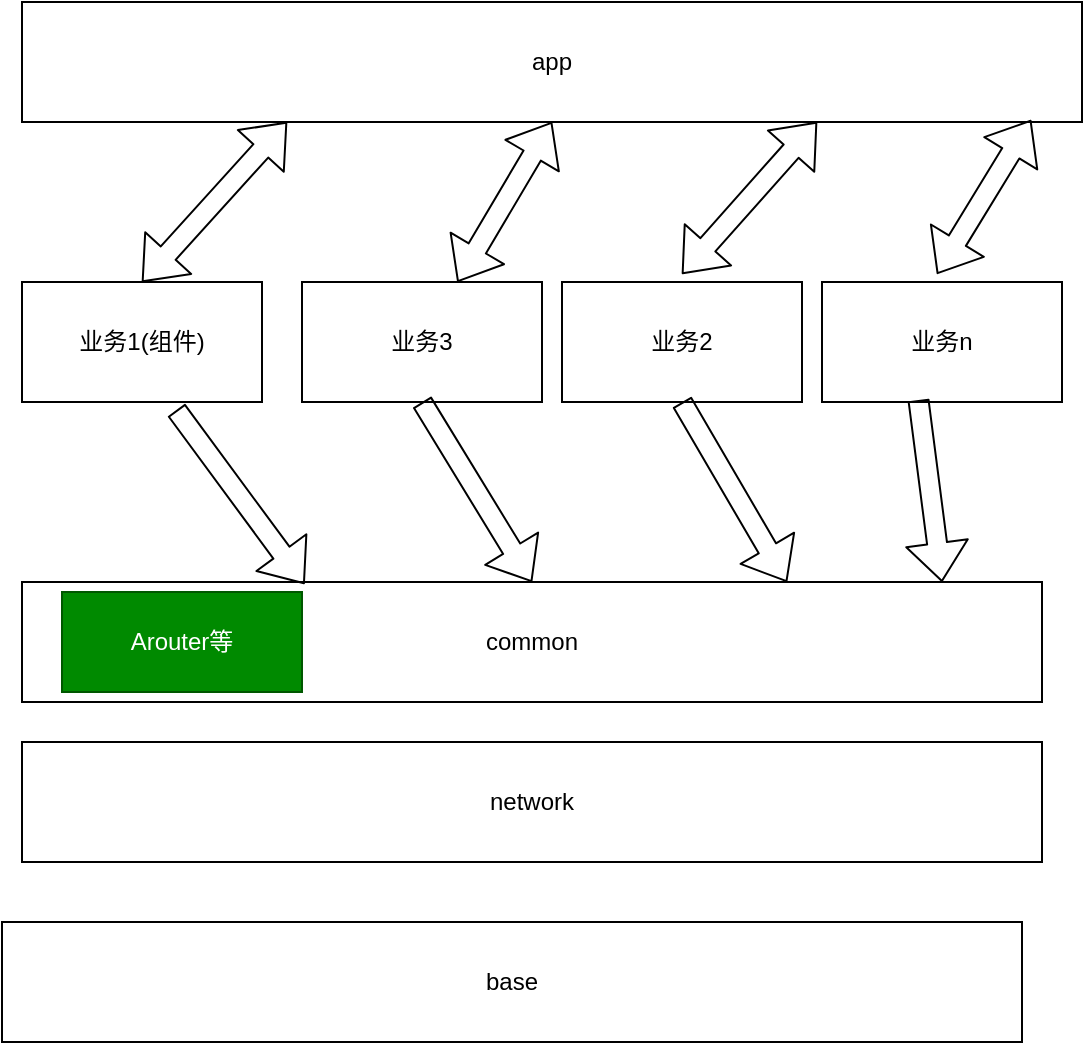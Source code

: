 <mxfile version="13.1.3" pages="3">
    <diagram id="DKle4bozhRTFAYGgEszF" name="Andrdoid 架构">
        <mxGraphModel dx="1762" dy="1021" grid="1" gridSize="10" guides="1" tooltips="1" connect="1" arrows="1" fold="1" page="1" pageScale="1" pageWidth="827" pageHeight="1169" math="0" shadow="0">
            <root>
                <mxCell id="0"/>
                <mxCell id="1" parent="0"/>
                <mxCell id="dgGH-suKxR4S43odR1OD-21" value="" style="group" vertex="1" connectable="0" parent="1">
                    <mxGeometry x="120" y="70" width="540" height="520" as="geometry"/>
                </mxCell>
                <mxCell id="2" value="app" style="rounded=0;whiteSpace=wrap;html=1;" parent="dgGH-suKxR4S43odR1OD-21" vertex="1">
                    <mxGeometry x="10" width="530" height="60" as="geometry"/>
                </mxCell>
                <mxCell id="3" value="&lt;span&gt;业务n&lt;/span&gt;" style="rounded=0;whiteSpace=wrap;html=1;" parent="dgGH-suKxR4S43odR1OD-21" vertex="1">
                    <mxGeometry x="410" y="140" width="120" height="60" as="geometry"/>
                </mxCell>
                <mxCell id="4" value="&lt;span&gt;业务2&lt;br&gt;&lt;/span&gt;" style="rounded=0;whiteSpace=wrap;html=1;" parent="dgGH-suKxR4S43odR1OD-21" vertex="1">
                    <mxGeometry x="280" y="140" width="120" height="60" as="geometry"/>
                </mxCell>
                <mxCell id="5" value="&lt;span&gt;业务3&lt;br&gt;&lt;/span&gt;" style="rounded=0;whiteSpace=wrap;html=1;" parent="dgGH-suKxR4S43odR1OD-21" vertex="1">
                    <mxGeometry x="150" y="140" width="120" height="60" as="geometry"/>
                </mxCell>
                <mxCell id="6" value="业务1(组件)" style="rounded=0;whiteSpace=wrap;html=1;" parent="dgGH-suKxR4S43odR1OD-21" vertex="1">
                    <mxGeometry x="10" y="140" width="120" height="60" as="geometry"/>
                </mxCell>
                <mxCell id="7" value="" style="shape=flexArrow;endArrow=classic;startArrow=classic;html=1;exitX=0.5;exitY=0;exitDx=0;exitDy=0;entryX=0.25;entryY=1;entryDx=0;entryDy=0;" parent="dgGH-suKxR4S43odR1OD-21" source="6" target="2" edge="1">
                    <mxGeometry width="50" height="50" relative="1" as="geometry">
                        <mxPoint x="35" y="120" as="sourcePoint"/>
                        <mxPoint x="70" y="76" as="targetPoint"/>
                    </mxGeometry>
                </mxCell>
                <mxCell id="8" value="" style="shape=flexArrow;endArrow=classic;startArrow=classic;html=1;entryX=0.5;entryY=1;entryDx=0;entryDy=0;" parent="dgGH-suKxR4S43odR1OD-21" source="5" target="2" edge="1">
                    <mxGeometry width="50" height="50" relative="1" as="geometry">
                        <mxPoint x="80" y="150" as="sourcePoint"/>
                        <mxPoint x="310" y="64" as="targetPoint"/>
                    </mxGeometry>
                </mxCell>
                <mxCell id="9" value="" style="shape=flexArrow;endArrow=classic;startArrow=classic;html=1;entryX=0.75;entryY=1;entryDx=0;entryDy=0;" parent="dgGH-suKxR4S43odR1OD-21" target="2" edge="1">
                    <mxGeometry width="50" height="50" relative="1" as="geometry">
                        <mxPoint x="340.0" y="135.98" as="sourcePoint"/>
                        <mxPoint x="345" y="90" as="targetPoint"/>
                    </mxGeometry>
                </mxCell>
                <mxCell id="10" value="" style="shape=flexArrow;endArrow=classic;startArrow=classic;html=1;entryX=0.952;entryY=0.983;entryDx=0;entryDy=0;entryPerimeter=0;" parent="dgGH-suKxR4S43odR1OD-21" target="2" edge="1">
                    <mxGeometry width="50" height="50" relative="1" as="geometry">
                        <mxPoint x="467.52" y="135.98" as="sourcePoint"/>
                        <mxPoint x="472.47" y="70.0" as="targetPoint"/>
                    </mxGeometry>
                </mxCell>
                <mxCell id="13" value="common" style="rounded=0;whiteSpace=wrap;html=1;" parent="dgGH-suKxR4S43odR1OD-21" vertex="1">
                    <mxGeometry x="10" y="290" width="510" height="60" as="geometry"/>
                </mxCell>
                <mxCell id="14" value="network" style="rounded=0;whiteSpace=wrap;html=1;" parent="dgGH-suKxR4S43odR1OD-21" vertex="1">
                    <mxGeometry x="10" y="370" width="510" height="60" as="geometry"/>
                </mxCell>
                <mxCell id="15" value="base" style="rounded=0;whiteSpace=wrap;html=1;" parent="dgGH-suKxR4S43odR1OD-21" vertex="1">
                    <mxGeometry y="460" width="510" height="60" as="geometry"/>
                </mxCell>
                <mxCell id="16" value="" style="shape=flexArrow;endArrow=classic;html=1;exitX=0.643;exitY=1.067;exitDx=0;exitDy=0;exitPerimeter=0;entryX=0.277;entryY=0.017;entryDx=0;entryDy=0;entryPerimeter=0;" parent="dgGH-suKxR4S43odR1OD-21" source="6" target="13" edge="1">
                    <mxGeometry width="50" height="50" relative="1" as="geometry">
                        <mxPoint x="270" y="310" as="sourcePoint"/>
                        <mxPoint x="320" y="260" as="targetPoint"/>
                    </mxGeometry>
                </mxCell>
                <mxCell id="17" value="" style="shape=flexArrow;endArrow=classic;html=1;exitX=0.5;exitY=1;exitDx=0;exitDy=0;entryX=0.5;entryY=0;entryDx=0;entryDy=0;" parent="dgGH-suKxR4S43odR1OD-21" source="5" target="13" edge="1">
                    <mxGeometry width="50" height="50" relative="1" as="geometry">
                        <mxPoint x="190.0" y="200" as="sourcePoint"/>
                        <mxPoint x="254.11" y="277" as="targetPoint"/>
                    </mxGeometry>
                </mxCell>
                <mxCell id="19" value="" style="shape=flexArrow;endArrow=classic;html=1;exitX=0.402;exitY=0.983;exitDx=0;exitDy=0;entryX=0.902;entryY=0;entryDx=0;entryDy=0;exitPerimeter=0;entryPerimeter=0;" parent="dgGH-suKxR4S43odR1OD-21" source="3" target="13" edge="1">
                    <mxGeometry width="50" height="50" relative="1" as="geometry">
                        <mxPoint x="442.5" y="220" as="sourcePoint"/>
                        <mxPoint x="497.5" y="300" as="targetPoint"/>
                    </mxGeometry>
                </mxCell>
                <mxCell id="20" value="" style="shape=flexArrow;endArrow=classic;html=1;exitX=0.5;exitY=1;exitDx=0;exitDy=0;entryX=0.75;entryY=0;entryDx=0;entryDy=0;" parent="dgGH-suKxR4S43odR1OD-21" source="4" target="13" edge="1">
                    <mxGeometry width="50" height="50" relative="1" as="geometry">
                        <mxPoint x="340" y="220" as="sourcePoint"/>
                        <mxPoint x="370" y="280" as="targetPoint"/>
                    </mxGeometry>
                </mxCell>
                <mxCell id="21" value="Arouter等" style="rounded=0;whiteSpace=wrap;html=1;fillColor=#008a00;strokeColor=#005700;fontColor=#ffffff;" parent="dgGH-suKxR4S43odR1OD-21" vertex="1">
                    <mxGeometry x="30" y="295" width="120" height="50" as="geometry"/>
                </mxCell>
            </root>
        </mxGraphModel>
    </diagram>
    <diagram id="rTZOP9GTd8wRtzX4U8O3" name="设计原则">
        <mxGraphModel dx="1762" dy="1021" grid="1" gridSize="10" guides="1" tooltips="1" connect="1" arrows="1" fold="1" page="1" pageScale="1" pageWidth="827" pageHeight="1169" math="0" shadow="0">
            <root>
                <mxCell id="KIQKfV6uF5u1Gh9udj2H-0"/>
                <mxCell id="KIQKfV6uF5u1Gh9udj2H-1" parent="KIQKfV6uF5u1Gh9udj2H-0"/>
                <mxCell id="KIQKfV6uF5u1Gh9udj2H-2" value="父类" style="rounded=0;whiteSpace=wrap;html=1;" parent="KIQKfV6uF5u1Gh9udj2H-1" vertex="1">
                    <mxGeometry x="40" y="50" width="120" height="60" as="geometry"/>
                </mxCell>
                <mxCell id="KIQKfV6uF5u1Gh9udj2H-3" value="子类（开闭原则）" style="rounded=0;whiteSpace=wrap;html=1;" parent="KIQKfV6uF5u1Gh9udj2H-1" vertex="1">
                    <mxGeometry x="40" y="220" width="120" height="60" as="geometry"/>
                </mxCell>
                <mxCell id="KIQKfV6uF5u1Gh9udj2H-4" value="" style="shape=flexArrow;endArrow=classic;html=1;entryX=0.5;entryY=1;entryDx=0;entryDy=0;exitX=0.5;exitY=0;exitDx=0;exitDy=0;" parent="KIQKfV6uF5u1Gh9udj2H-1" source="KIQKfV6uF5u1Gh9udj2H-3" target="KIQKfV6uF5u1Gh9udj2H-2" edge="1">
                    <mxGeometry width="50" height="50" relative="1" as="geometry">
                        <mxPoint x="390" y="380" as="sourcePoint"/>
                        <mxPoint x="440" y="330" as="targetPoint"/>
                    </mxGeometry>
                </mxCell>
                <mxCell id="KIQKfV6uF5u1Gh9udj2H-12" value="里氏替换原则，种瓜得瓜" style="edgeLabel;html=1;align=center;verticalAlign=middle;resizable=0;points=[];" parent="KIQKfV6uF5u1Gh9udj2H-4" vertex="1" connectable="0">
                    <mxGeometry x="-0.05" y="1" relative="1" as="geometry">
                        <mxPoint as="offset"/>
                    </mxGeometry>
                </mxCell>
                <mxCell id="KIQKfV6uF5u1Gh9udj2H-5" value="颜色（成员）" style="rounded=0;whiteSpace=wrap;html=1;" parent="KIQKfV6uF5u1Gh9udj2H-1" vertex="1">
                    <mxGeometry x="230" y="20" width="120" height="60" as="geometry"/>
                </mxCell>
                <mxCell id="KIQKfV6uF5u1Gh9udj2H-6" value="" style="rounded=0;whiteSpace=wrap;html=1;" parent="KIQKfV6uF5u1Gh9udj2H-1" vertex="1">
                    <mxGeometry x="560" y="340" width="120" height="60" as="geometry"/>
                </mxCell>
                <mxCell id="KIQKfV6uF5u1Gh9udj2H-7" value="" style="rounded=0;whiteSpace=wrap;html=1;" parent="KIQKfV6uF5u1Gh9udj2H-1" vertex="1">
                    <mxGeometry x="550" y="250" width="120" height="60" as="geometry"/>
                </mxCell>
                <mxCell id="KIQKfV6uF5u1Gh9udj2H-8" value="接口，小功能" style="rounded=0;whiteSpace=wrap;html=1;" parent="KIQKfV6uF5u1Gh9udj2H-1" vertex="1">
                    <mxGeometry x="540" y="140" width="120" height="60" as="geometry"/>
                </mxCell>
                <mxCell id="KIQKfV6uF5u1Gh9udj2H-9" value="" style="endArrow=classic;html=1;entryX=0;entryY=0.75;entryDx=0;entryDy=0;exitX=1;exitY=0.25;exitDx=0;exitDy=0;" parent="KIQKfV6uF5u1Gh9udj2H-1" source="KIQKfV6uF5u1Gh9udj2H-3" target="KIQKfV6uF5u1Gh9udj2H-8" edge="1">
                    <mxGeometry width="50" height="50" relative="1" as="geometry">
                        <mxPoint x="170" y="210" as="sourcePoint"/>
                        <mxPoint x="440" y="330" as="targetPoint"/>
                    </mxGeometry>
                </mxCell>
                <mxCell id="KIQKfV6uF5u1Gh9udj2H-14" value="依赖倒置" style="edgeLabel;html=1;align=center;verticalAlign=middle;resizable=0;points=[];" parent="KIQKfV6uF5u1Gh9udj2H-9" vertex="1" connectable="0">
                    <mxGeometry x="-0.087" y="-3" relative="1" as="geometry">
                        <mxPoint as="offset"/>
                    </mxGeometry>
                </mxCell>
                <mxCell id="KIQKfV6uF5u1Gh9udj2H-10" value="" style="endArrow=classic;html=1;exitX=1;exitY=0.25;exitDx=0;exitDy=0;" parent="KIQKfV6uF5u1Gh9udj2H-1" source="KIQKfV6uF5u1Gh9udj2H-3" target="KIQKfV6uF5u1Gh9udj2H-7" edge="1">
                    <mxGeometry width="50" height="50" relative="1" as="geometry">
                        <mxPoint x="170" y="220" as="sourcePoint"/>
                        <mxPoint x="330" y="175" as="targetPoint"/>
                    </mxGeometry>
                </mxCell>
                <mxCell id="KIQKfV6uF5u1Gh9udj2H-11" value="" style="endArrow=classic;html=1;entryX=0;entryY=0.5;entryDx=0;entryDy=0;exitX=1;exitY=0.5;exitDx=0;exitDy=0;" parent="KIQKfV6uF5u1Gh9udj2H-1" source="KIQKfV6uF5u1Gh9udj2H-3" target="KIQKfV6uF5u1Gh9udj2H-6" edge="1">
                    <mxGeometry width="50" height="50" relative="1" as="geometry">
                        <mxPoint x="170" y="230" as="sourcePoint"/>
                        <mxPoint x="330" y="237" as="targetPoint"/>
                    </mxGeometry>
                </mxCell>
                <mxCell id="KIQKfV6uF5u1Gh9udj2H-13" value="组合复用" style="endArrow=none;html=1;exitX=1.027;exitY=0.133;exitDx=0;exitDy=0;exitPerimeter=0;entryX=0.75;entryY=1;entryDx=0;entryDy=0;" parent="KIQKfV6uF5u1Gh9udj2H-1" source="KIQKfV6uF5u1Gh9udj2H-3" target="KIQKfV6uF5u1Gh9udj2H-5" edge="1">
                    <mxGeometry width="50" height="50" relative="1" as="geometry">
                        <mxPoint x="390" y="380" as="sourcePoint"/>
                        <mxPoint x="440" y="330" as="targetPoint"/>
                    </mxGeometry>
                </mxCell>
                <mxCell id="KIQKfV6uF5u1Gh9udj2H-15" value="接口最小化，接口隔离" style="text;html=1;align=center;verticalAlign=middle;resizable=0;points=[];autosize=1;" parent="KIQKfV6uF5u1Gh9udj2H-1" vertex="1">
                    <mxGeometry x="550" y="270" width="140" height="20" as="geometry"/>
                </mxCell>
                <mxCell id="KIQKfV6uF5u1Gh9udj2H-16" value="迪米特原则，只跟我认识朋友打交道" style="text;html=1;align=center;verticalAlign=middle;resizable=0;points=[];autosize=1;" parent="KIQKfV6uF5u1Gh9udj2H-1" vertex="1">
                    <mxGeometry x="30" y="340" width="210" height="20" as="geometry"/>
                </mxCell>
                <mxCell id="KIQKfV6uF5u1Gh9udj2H-20" value="" style="endArrow=none;dashed=1;html=1;" parent="KIQKfV6uF5u1Gh9udj2H-1" edge="1">
                    <mxGeometry width="50" height="50" relative="1" as="geometry">
                        <mxPoint x="440" y="520" as="sourcePoint"/>
                        <mxPoint x="440" y="10" as="targetPoint"/>
                    </mxGeometry>
                </mxCell>
            </root>
        </mxGraphModel>
    </diagram>
    <diagram id="mPgkY38R78zPmIVwVPrN" name="MVVM 新闻架构">
        <mxGraphModel dx="1762" dy="1021" grid="1" gridSize="10" guides="1" tooltips="1" connect="1" arrows="1" fold="1" page="1" pageScale="1" pageWidth="827" pageHeight="1169" math="0" shadow="0">
            <root>
                <mxCell id="1F-A1b4ldRTi4-3DTauU-0"/>
                <mxCell id="1F-A1b4ldRTi4-3DTauU-1" parent="1F-A1b4ldRTi4-3DTauU-0"/>
                <mxCell id="1F-A1b4ldRTi4-3DTauU-2" value="&lt;font style=&quot;font-size: 40px&quot;&gt;MVVM+ViewModel+DataBinding&lt;/font&gt;" style="text;html=1;align=center;verticalAlign=middle;resizable=0;points=[];autosize=1;fontStyle=1;fontFamily=Helvetica;fontSize=50;" vertex="1" parent="1F-A1b4ldRTi4-3DTauU-1">
                    <mxGeometry x="100" y="27" width="620" height="70" as="geometry"/>
                </mxCell>
                <mxCell id="1F-A1b4ldRTi4-3DTauU-50" value="" style="group" vertex="1" connectable="0" parent="1F-A1b4ldRTi4-3DTauU-1">
                    <mxGeometry x="90" y="150" width="1626" height="908" as="geometry"/>
                </mxCell>
                <mxCell id="1F-A1b4ldRTi4-3DTauU-4" value="MvvmBaseViewModel &lt;V,M extends SuperBaseModel&gt;" style="swimlane;fontStyle=0;childLayout=stackLayout;horizontal=1;startSize=26;fillColor=none;horizontalStack=0;resizeParent=1;resizeParentMax=0;resizeLast=0;collapsible=1;marginBottom=0;fontFamily=Helvetica;fontSize=20;" vertex="1" parent="1F-A1b4ldRTi4-3DTauU-50">
                    <mxGeometry x="5" y="330" width="520" height="78" as="geometry"/>
                </mxCell>
                <mxCell id="1F-A1b4ldRTi4-3DTauU-15" value="Extends" style="endArrow=block;endSize=16;endFill=0;html=1;fontFamily=Helvetica;fontSize=20;entryX=0.509;entryY=0.771;entryDx=0;entryDy=0;entryPerimeter=0;" edge="1" parent="1F-A1b4ldRTi4-3DTauU-4" target="1F-A1b4ldRTi4-3DTauU-10">
                    <mxGeometry width="160" relative="1" as="geometry">
                        <mxPoint x="260" as="sourcePoint"/>
                        <mxPoint x="420" as="targetPoint"/>
                    </mxGeometry>
                </mxCell>
                <mxCell id="1F-A1b4ldRTi4-3DTauU-5" value="private Reference&lt;V&gt; mUIRef;" style="text;strokeColor=none;fillColor=none;align=left;verticalAlign=top;spacingLeft=4;spacingRight=4;overflow=hidden;rotatable=0;points=[[0,0.5],[1,0.5]];portConstraint=eastwest;" vertex="1" parent="1F-A1b4ldRTi4-3DTauU-4">
                    <mxGeometry y="26" width="520" height="26" as="geometry"/>
                </mxCell>
                <mxCell id="1F-A1b4ldRTi4-3DTauU-6" value="protected M model;&#10;" style="text;strokeColor=none;fillColor=none;align=left;verticalAlign=top;spacingLeft=4;spacingRight=4;overflow=hidden;rotatable=0;points=[[0,0.5],[1,0.5]];portConstraint=eastwest;" vertex="1" parent="1F-A1b4ldRTi4-3DTauU-4">
                    <mxGeometry y="52" width="520" height="26" as="geometry"/>
                </mxCell>
                <mxCell id="1F-A1b4ldRTi4-3DTauU-28" value="" style="group" vertex="1" connectable="0" parent="1F-A1b4ldRTi4-3DTauU-50">
                    <mxGeometry x="4" y="520" width="770" height="140" as="geometry"/>
                </mxCell>
                <mxCell id="1F-A1b4ldRTi4-3DTauU-27" value="" style="group" vertex="1" connectable="0" parent="1F-A1b4ldRTi4-3DTauU-28">
                    <mxGeometry width="770" height="140" as="geometry"/>
                </mxCell>
                <mxCell id="1F-A1b4ldRTi4-3DTauU-22" value="MvvmActivity &lt;V extends ViewDataBinding,VM extends MvvmBaseViewModel&gt;" style="swimlane;fontStyle=1;align=center;verticalAlign=top;childLayout=stackLayout;horizontal=1;startSize=26;horizontalStack=0;resizeParent=1;resizeParentMax=0;resizeLast=0;collapsible=1;marginBottom=0;fontFamily=Helvetica;fontSize=20;" vertex="1" parent="1F-A1b4ldRTi4-3DTauU-27">
                    <mxGeometry width="770" height="140" as="geometry"/>
                </mxCell>
                <mxCell id="1F-A1b4ldRTi4-3DTauU-23" value="protected VM viewModel;" style="text;strokeColor=none;fillColor=none;align=left;verticalAlign=top;spacingLeft=4;spacingRight=4;overflow=hidden;rotatable=0;points=[[0,0.5],[1,0.5]];portConstraint=eastwest;" vertex="1" parent="1F-A1b4ldRTi4-3DTauU-22">
                    <mxGeometry y="26" width="770" height="26" as="geometry"/>
                </mxCell>
                <mxCell id="1F-A1b4ldRTi4-3DTauU-24" value="" style="line;strokeWidth=1;fillColor=none;align=left;verticalAlign=middle;spacingTop=-1;spacingLeft=3;spacingRight=3;rotatable=0;labelPosition=right;points=[];portConstraint=eastwest;" vertex="1" parent="1F-A1b4ldRTi4-3DTauU-22">
                    <mxGeometry y="52" width="770" height="8" as="geometry"/>
                </mxCell>
                <mxCell id="1F-A1b4ldRTi4-3DTauU-25" value="protected V viewDataBinding;&#10;&#10;其他公共的属性提取" style="text;strokeColor=none;fillColor=none;align=left;verticalAlign=top;spacingLeft=4;spacingRight=4;overflow=hidden;rotatable=0;points=[[0,0.5],[1,0.5]];portConstraint=eastwest;" vertex="1" parent="1F-A1b4ldRTi4-3DTauU-22">
                    <mxGeometry y="60" width="770" height="80" as="geometry"/>
                </mxCell>
                <mxCell id="1F-A1b4ldRTi4-3DTauU-36" value="MainActivity extends MvvmActivity&lt;ActivityMainBinding, MvvmBaseViewModel&gt;" style="swimlane;fontStyle=0;childLayout=stackLayout;horizontal=1;startSize=26;fillColor=none;horizontalStack=0;resizeParent=1;resizeParentMax=0;resizeLast=0;collapsible=1;marginBottom=0;fontFamily=Helvetica;fontSize=20;" vertex="1" parent="1F-A1b4ldRTi4-3DTauU-50">
                    <mxGeometry y="830" width="770" height="78" as="geometry"/>
                </mxCell>
                <mxCell id="1F-A1b4ldRTi4-3DTauU-38" value="+ field: type" style="text;strokeColor=none;fillColor=none;align=left;verticalAlign=top;spacingLeft=4;spacingRight=4;overflow=hidden;rotatable=0;points=[[0,0.5],[1,0.5]];portConstraint=eastwest;" vertex="1" parent="1F-A1b4ldRTi4-3DTauU-36">
                    <mxGeometry y="26" width="770" height="26" as="geometry"/>
                </mxCell>
                <mxCell id="1F-A1b4ldRTi4-3DTauU-39" value="+ field: type" style="text;strokeColor=none;fillColor=none;align=left;verticalAlign=top;spacingLeft=4;spacingRight=4;overflow=hidden;rotatable=0;points=[[0,0.5],[1,0.5]];portConstraint=eastwest;" vertex="1" parent="1F-A1b4ldRTi4-3DTauU-36">
                    <mxGeometry y="52" width="770" height="26" as="geometry"/>
                </mxCell>
                <mxCell id="1F-A1b4ldRTi4-3DTauU-41" value="Extends" style="endArrow=block;endSize=16;endFill=0;html=1;fontFamily=Helvetica;fontSize=20;" edge="1" parent="1F-A1b4ldRTi4-3DTauU-36" target="1F-A1b4ldRTi4-3DTauU-25">
                    <mxGeometry width="160" relative="1" as="geometry">
                        <mxPoint x="384.8" as="sourcePoint"/>
                        <mxPoint x="384.5" y="-129.996" as="targetPoint"/>
                    </mxGeometry>
                </mxCell>
                <mxCell id="1F-A1b4ldRTi4-3DTauU-42" value="NewsListFragment extends MvvmFragment&lt;NewsFragmentBinding, NewsListViewModel&gt;" style="swimlane;fontStyle=0;childLayout=stackLayout;horizontal=1;startSize=26;fillColor=none;horizontalStack=0;resizeParent=1;resizeParentMax=0;resizeLast=0;collapsible=1;marginBottom=0;fontFamily=Helvetica;fontSize=20;" vertex="1" parent="1F-A1b4ldRTi4-3DTauU-50">
                    <mxGeometry x="806" y="820" width="820" height="78" as="geometry"/>
                </mxCell>
                <mxCell id="1F-A1b4ldRTi4-3DTauU-43" value="+ field: type" style="text;strokeColor=none;fillColor=none;align=left;verticalAlign=top;spacingLeft=4;spacingRight=4;overflow=hidden;rotatable=0;points=[[0,0.5],[1,0.5]];portConstraint=eastwest;" vertex="1" parent="1F-A1b4ldRTi4-3DTauU-42">
                    <mxGeometry y="26" width="820" height="26" as="geometry"/>
                </mxCell>
                <mxCell id="1F-A1b4ldRTi4-3DTauU-45" value="+ field: type" style="text;strokeColor=none;fillColor=none;align=left;verticalAlign=top;spacingLeft=4;spacingRight=4;overflow=hidden;rotatable=0;points=[[0,0.5],[1,0.5]];portConstraint=eastwest;" vertex="1" parent="1F-A1b4ldRTi4-3DTauU-42">
                    <mxGeometry y="52" width="820" height="26" as="geometry"/>
                </mxCell>
                <mxCell id="1F-A1b4ldRTi4-3DTauU-46" value="Extends" style="endArrow=block;endSize=16;endFill=0;html=1;fontFamily=Helvetica;fontSize=20;entryX=0.483;entryY=1.005;entryDx=0;entryDy=0;entryPerimeter=0;" edge="1" parent="1F-A1b4ldRTi4-3DTauU-42" target="1F-A1b4ldRTi4-3DTauU-34">
                    <mxGeometry width="160" relative="1" as="geometry">
                        <mxPoint x="384.8" as="sourcePoint"/>
                        <mxPoint x="384.5" y="-129.996" as="targetPoint"/>
                    </mxGeometry>
                </mxCell>
                <mxCell id="1F-A1b4ldRTi4-3DTauU-49" value="" style="group" vertex="1" connectable="0" parent="1F-A1b4ldRTi4-3DTauU-50">
                    <mxGeometry x="115" width="1470" height="806" as="geometry"/>
                </mxCell>
                <mxCell id="1F-A1b4ldRTi4-3DTauU-3" value="&lt;p style=&quot;margin: 0px ; margin-top: 4px ; text-align: center&quot;&gt;&lt;i&gt;&amp;lt;&amp;lt;Interface&amp;gt;&amp;gt;&lt;/i&gt;&lt;br&gt;&lt;span style=&quot;background-color: rgb(43 , 43 , 43) ; color: rgb(169 , 183 , 198) ; font-family: &amp;#34;menlo&amp;#34; ; font-size: 12pt ; text-align: left&quot;&gt;IMvvmBaseViewModel&lt;/span&gt;&lt;/p&gt;&lt;hr size=&quot;1&quot;&gt;&lt;p style=&quot;margin: 0px ; margin-left: 4px&quot;&gt;&lt;/p&gt;&lt;pre style=&quot;background-color: rgb(43 , 43 , 43)&quot;&gt;&lt;div style=&quot;color: rgb(169 , 183 , 198) ; font-family: &amp;#34;menlo&amp;#34; ; font-size: 12pt ; text-align: center&quot;&gt;&lt;span style=&quot;font-size: 12pt ; white-space: nowrap ; color: rgb(204 , 120 , 50)&quot;&gt;void &lt;/span&gt;&lt;span style=&quot;font-size: 12pt ; white-space: nowrap ; color: rgb(255 , 198 , 109)&quot;&gt;attachUI&lt;/span&gt;&lt;span style=&quot;font-size: 12pt ; white-space: nowrap&quot;&gt;(&lt;/span&gt;&lt;span style=&quot;font-size: 12pt ; white-space: nowrap ; color: rgb(80 , 120 , 116)&quot;&gt;V &lt;/span&gt;&lt;span style=&quot;font-size: 12pt ; white-space: nowrap&quot;&gt;view)&lt;/span&gt;&lt;span style=&quot;font-size: 12pt ; white-space: nowrap ; color: rgb(204 , 120 , 50)&quot;&gt;;&lt;/span&gt;&lt;/div&gt;&lt;div style=&quot;text-align: center&quot;&gt;&lt;font color=&quot;#cc7832&quot; face=&quot;menlo&quot;&gt;&lt;span style=&quot;font-size: 16px&quot;&gt;&lt;br&gt;&lt;/span&gt;&lt;/font&gt;&lt;/div&gt;&lt;span style=&quot;color: rgb(80 , 120 , 116) ; font-family: &amp;#34;menlo&amp;#34; ; font-size: 12pt&quot;&gt;&lt;div style=&quot;text-align: center&quot;&gt;&lt;span style=&quot;white-space: nowrap ; font-size: 12pt&quot;&gt;V &lt;/span&gt;&lt;span style=&quot;white-space: nowrap ; color: rgb(255 , 198 , 109) ; font-size: 12pt&quot;&gt;getPageView&lt;/span&gt;&lt;font color=&quot;#a9b7c6&quot; face=&quot;menlo&quot; style=&quot;font-size: 12px ; white-space: nowrap&quot;&gt;&lt;span style=&quot;font-size: 12pt&quot;&gt;()&lt;/span&gt;&lt;/font&gt;&lt;span style=&quot;white-space: nowrap ; color: rgb(204 , 120 , 50) ; font-size: 12pt&quot;&gt;;&lt;/span&gt;&lt;/div&gt;&lt;/span&gt;&lt;div style=&quot;text-align: center&quot;&gt;&lt;font color=&quot;#cc7832&quot; face=&quot;menlo&quot;&gt;&lt;span style=&quot;font-size: 16px&quot;&gt;&lt;br&gt;&lt;/span&gt;&lt;/font&gt;&lt;/div&gt;&lt;span style=&quot;color: rgb(204 , 120 , 50) ; font-family: &amp;#34;menlo&amp;#34; ; font-size: 12pt&quot;&gt;&lt;div style=&quot;text-align: center&quot;&gt;&lt;span style=&quot;white-space: nowrap ; font-size: 12pt&quot;&gt;boolean &lt;/span&gt;&lt;span style=&quot;white-space: nowrap ; color: rgb(255 , 198 , 109) ; font-size: 12pt&quot;&gt;isUIAttached&lt;/span&gt;&lt;font color=&quot;#a9b7c6&quot; face=&quot;menlo&quot; style=&quot;font-size: 12px ; white-space: nowrap&quot;&gt;&lt;span style=&quot;font-size: 12pt&quot;&gt;()&lt;/span&gt;&lt;/font&gt;&lt;span style=&quot;white-space: nowrap ; font-size: 12pt&quot;&gt;;&lt;/span&gt;&lt;/div&gt;&lt;/span&gt;&lt;div style=&quot;text-align: center&quot;&gt;&lt;font color=&quot;#cc7832&quot; face=&quot;menlo&quot;&gt;&lt;span style=&quot;font-size: 16px&quot;&gt;&lt;br&gt;&lt;/span&gt;&lt;/font&gt;&lt;/div&gt;&lt;span style=&quot;color: rgb(204 , 120 , 50) ; font-family: &amp;#34;menlo&amp;#34; ; font-size: 12pt&quot;&gt;&lt;div style=&quot;text-align: center&quot;&gt;&lt;span style=&quot;white-space: nowrap ; font-size: 12pt&quot;&gt;void &lt;/span&gt;&lt;span style=&quot;white-space: nowrap ; color: rgb(255 , 198 , 109) ; font-size: 12pt&quot;&gt;detachUI&lt;/span&gt;&lt;font color=&quot;#a9b7c6&quot; face=&quot;menlo&quot; style=&quot;font-size: 12px ; white-space: nowrap&quot;&gt;&lt;span style=&quot;font-size: 12pt&quot;&gt;()&lt;/span&gt;&lt;/font&gt;&lt;span style=&quot;white-space: nowrap ; font-size: 12pt&quot;&gt;;&lt;/span&gt;&lt;/div&gt;&lt;/span&gt;&lt;/pre&gt;" style="verticalAlign=top;align=left;overflow=fill;fontSize=12;fontFamily=Helvetica;html=1;" vertex="1" parent="1F-A1b4ldRTi4-3DTauU-49">
                    <mxGeometry x="320" width="360" height="210" as="geometry"/>
                </mxCell>
                <mxCell id="1F-A1b4ldRTi4-3DTauU-10" value="androidx.lifecycle.ViewModel" style="swimlane;fontStyle=1;align=center;verticalAlign=top;childLayout=stackLayout;horizontal=1;startSize=26;horizontalStack=0;resizeParent=1;resizeParentMax=0;resizeLast=0;collapsible=1;marginBottom=0;fontFamily=Helvetica;fontSize=20;" vertex="1" parent="1F-A1b4ldRTi4-3DTauU-49">
                    <mxGeometry y="170" width="300" height="34" as="geometry"/>
                </mxCell>
                <mxCell id="1F-A1b4ldRTi4-3DTauU-12" value="" style="line;strokeWidth=1;fillColor=none;align=left;verticalAlign=middle;spacingTop=-1;spacingLeft=3;spacingRight=3;rotatable=0;labelPosition=right;points=[];portConstraint=eastwest;" vertex="1" parent="1F-A1b4ldRTi4-3DTauU-10">
                    <mxGeometry y="26" width="300" height="8" as="geometry"/>
                </mxCell>
                <mxCell id="1F-A1b4ldRTi4-3DTauU-21" value="Use" style="endArrow=open;endSize=12;dashed=1;html=1;fontFamily=Helvetica;fontSize=20;" edge="1" parent="1F-A1b4ldRTi4-3DTauU-49" source="1F-A1b4ldRTi4-3DTauU-22">
                    <mxGeometry width="160" relative="1" as="geometry">
                        <mxPoint x="390" y="578" as="sourcePoint"/>
                        <mxPoint x="320" y="408" as="targetPoint"/>
                    </mxGeometry>
                </mxCell>
                <mxCell id="1F-A1b4ldRTi4-3DTauU-29" value="" style="group" vertex="1" connectable="0" parent="1F-A1b4ldRTi4-3DTauU-49">
                    <mxGeometry x="700" y="520" width="770" height="140" as="geometry"/>
                </mxCell>
                <mxCell id="1F-A1b4ldRTi4-3DTauU-30" value="" style="group" vertex="1" connectable="0" parent="1F-A1b4ldRTi4-3DTauU-29">
                    <mxGeometry width="770" height="140" as="geometry"/>
                </mxCell>
                <mxCell id="1F-A1b4ldRTi4-3DTauU-31" value="MvvmFragment &lt;V extends ViewDataBinding,VM extends MvvmBaseViewModel&gt;" style="swimlane;fontStyle=1;align=center;verticalAlign=top;childLayout=stackLayout;horizontal=1;startSize=26;horizontalStack=0;resizeParent=1;resizeParentMax=0;resizeLast=0;collapsible=1;marginBottom=0;fontFamily=Helvetica;fontSize=20;" vertex="1" parent="1F-A1b4ldRTi4-3DTauU-30">
                    <mxGeometry width="770" height="140" as="geometry"/>
                </mxCell>
                <mxCell id="1F-A1b4ldRTi4-3DTauU-32" value="protected VM viewModel;" style="text;strokeColor=none;fillColor=none;align=left;verticalAlign=top;spacingLeft=4;spacingRight=4;overflow=hidden;rotatable=0;points=[[0,0.5],[1,0.5]];portConstraint=eastwest;" vertex="1" parent="1F-A1b4ldRTi4-3DTauU-31">
                    <mxGeometry y="26" width="770" height="26" as="geometry"/>
                </mxCell>
                <mxCell id="1F-A1b4ldRTi4-3DTauU-33" value="" style="line;strokeWidth=1;fillColor=none;align=left;verticalAlign=middle;spacingTop=-1;spacingLeft=3;spacingRight=3;rotatable=0;labelPosition=right;points=[];portConstraint=eastwest;" vertex="1" parent="1F-A1b4ldRTi4-3DTauU-31">
                    <mxGeometry y="52" width="770" height="8" as="geometry"/>
                </mxCell>
                <mxCell id="1F-A1b4ldRTi4-3DTauU-34" value="protected V viewDataBinding;&#10;&#10;其他公共的属性提取" style="text;strokeColor=none;fillColor=none;align=left;verticalAlign=top;spacingLeft=4;spacingRight=4;overflow=hidden;rotatable=0;points=[[0,0.5],[1,0.5]];portConstraint=eastwest;" vertex="1" parent="1F-A1b4ldRTi4-3DTauU-31">
                    <mxGeometry y="60" width="770" height="80" as="geometry"/>
                </mxCell>
                <mxCell id="1F-A1b4ldRTi4-3DTauU-48" value="Text" style="text;html=1;align=center;verticalAlign=middle;resizable=0;points=[];autosize=1;fontSize=20;fontFamily=Helvetica;" vertex="1" parent="1F-A1b4ldRTi4-3DTauU-49">
                    <mxGeometry x="1154" y="776" width="50" height="30" as="geometry"/>
                </mxCell>
                <mxCell id="1F-A1b4ldRTi4-3DTauU-16" value="" style="endArrow=block;dashed=1;endFill=0;endSize=12;html=1;fontFamily=Helvetica;fontSize=20;entryX=0.48;entryY=1.015;entryDx=0;entryDy=0;entryPerimeter=0;exitX=1;exitY=0.5;exitDx=0;exitDy=0;" edge="1" parent="1F-A1b4ldRTi4-3DTauU-50" source="1F-A1b4ldRTi4-3DTauU-5" target="1F-A1b4ldRTi4-3DTauU-3">
                    <mxGeometry width="160" relative="1" as="geometry">
                        <mxPoint x="320" y="330" as="sourcePoint"/>
                        <mxPoint x="480" y="330" as="targetPoint"/>
                        <Array as="points">
                            <mxPoint x="615" y="369"/>
                        </Array>
                    </mxGeometry>
                </mxCell>
                <mxCell id="1F-A1b4ldRTi4-3DTauU-35" value="Use" style="endArrow=open;endSize=12;dashed=1;html=1;fontFamily=Helvetica;fontSize=20;exitX=0;exitY=0;exitDx=0;exitDy=0;entryX=1.002;entryY=1.031;entryDx=0;entryDy=0;entryPerimeter=0;" edge="1" parent="1F-A1b4ldRTi4-3DTauU-50" source="1F-A1b4ldRTi4-3DTauU-31" target="1F-A1b4ldRTi4-3DTauU-6">
                    <mxGeometry width="160" relative="1" as="geometry">
                        <mxPoint x="809" y="660" as="sourcePoint"/>
                        <mxPoint x="470" y="548" as="targetPoint"/>
                    </mxGeometry>
                </mxCell>
                <mxCell id="_Gq_iFQBbn3idvUQIb2Y-19" value="" style="group" vertex="1" connectable="0" parent="1F-A1b4ldRTi4-3DTauU-1">
                    <mxGeometry x="980" y="97" width="1250" height="520" as="geometry"/>
                </mxCell>
                <mxCell id="_Gq_iFQBbn3idvUQIb2Y-0" value="app" style="rounded=0;whiteSpace=wrap;html=1;" vertex="1" parent="_Gq_iFQBbn3idvUQIb2Y-19">
                    <mxGeometry x="10" width="530" height="60" as="geometry"/>
                </mxCell>
                <mxCell id="_Gq_iFQBbn3idvUQIb2Y-1" value="&lt;span&gt;业务n&lt;/span&gt;" style="rounded=0;whiteSpace=wrap;html=1;" vertex="1" parent="_Gq_iFQBbn3idvUQIb2Y-19">
                    <mxGeometry x="410" y="140" width="120" height="60" as="geometry"/>
                </mxCell>
                <mxCell id="_Gq_iFQBbn3idvUQIb2Y-3" value="&lt;span&gt;Login&lt;br&gt;&lt;/span&gt;" style="rounded=0;whiteSpace=wrap;html=1;" vertex="1" parent="_Gq_iFQBbn3idvUQIb2Y-19">
                    <mxGeometry x="150" y="140" width="120" height="60" as="geometry"/>
                </mxCell>
                <mxCell id="_Gq_iFQBbn3idvUQIb2Y-4" value="News(组件)" style="rounded=0;whiteSpace=wrap;html=1;" vertex="1" parent="_Gq_iFQBbn3idvUQIb2Y-19">
                    <mxGeometry x="10" y="140" width="120" height="60" as="geometry"/>
                </mxCell>
                <mxCell id="_Gq_iFQBbn3idvUQIb2Y-5" value="" style="shape=flexArrow;endArrow=classic;startArrow=classic;html=1;exitX=0.5;exitY=0;exitDx=0;exitDy=0;entryX=0.25;entryY=1;entryDx=0;entryDy=0;" edge="1" parent="_Gq_iFQBbn3idvUQIb2Y-19" source="_Gq_iFQBbn3idvUQIb2Y-4" target="_Gq_iFQBbn3idvUQIb2Y-0">
                    <mxGeometry width="50" height="50" relative="1" as="geometry">
                        <mxPoint x="35" y="120" as="sourcePoint"/>
                        <mxPoint x="70" y="76" as="targetPoint"/>
                    </mxGeometry>
                </mxCell>
                <mxCell id="_Gq_iFQBbn3idvUQIb2Y-6" value="" style="shape=flexArrow;endArrow=classic;startArrow=classic;html=1;entryX=0.5;entryY=1;entryDx=0;entryDy=0;" edge="1" parent="_Gq_iFQBbn3idvUQIb2Y-19" source="_Gq_iFQBbn3idvUQIb2Y-3" target="_Gq_iFQBbn3idvUQIb2Y-0">
                    <mxGeometry width="50" height="50" relative="1" as="geometry">
                        <mxPoint x="80" y="150" as="sourcePoint"/>
                        <mxPoint x="310" y="64" as="targetPoint"/>
                    </mxGeometry>
                </mxCell>
                <mxCell id="_Gq_iFQBbn3idvUQIb2Y-8" value="" style="shape=flexArrow;endArrow=classic;startArrow=classic;html=1;entryX=0.952;entryY=0.983;entryDx=0;entryDy=0;entryPerimeter=0;" edge="1" parent="_Gq_iFQBbn3idvUQIb2Y-19" target="_Gq_iFQBbn3idvUQIb2Y-0">
                    <mxGeometry width="50" height="50" relative="1" as="geometry">
                        <mxPoint x="467.52" y="135.98" as="sourcePoint"/>
                        <mxPoint x="472.47" y="70.0" as="targetPoint"/>
                    </mxGeometry>
                </mxCell>
                <mxCell id="_Gq_iFQBbn3idvUQIb2Y-9" value="common" style="rounded=0;whiteSpace=wrap;html=1;" vertex="1" parent="_Gq_iFQBbn3idvUQIb2Y-19">
                    <mxGeometry x="10" y="290" width="550" height="60" as="geometry"/>
                </mxCell>
                <mxCell id="_Gq_iFQBbn3idvUQIb2Y-10" value="network" style="rounded=0;whiteSpace=wrap;html=1;" vertex="1" parent="_Gq_iFQBbn3idvUQIb2Y-19">
                    <mxGeometry x="10" y="370" width="510" height="60" as="geometry"/>
                </mxCell>
                <mxCell id="_Gq_iFQBbn3idvUQIb2Y-11" value="base" style="rounded=0;whiteSpace=wrap;html=1;" vertex="1" parent="_Gq_iFQBbn3idvUQIb2Y-19">
                    <mxGeometry y="460" width="510" height="60" as="geometry"/>
                </mxCell>
                <mxCell id="_Gq_iFQBbn3idvUQIb2Y-12" value="" style="shape=flexArrow;endArrow=classic;html=1;exitX=0.643;exitY=1.067;exitDx=0;exitDy=0;exitPerimeter=0;entryX=0.277;entryY=0.017;entryDx=0;entryDy=0;entryPerimeter=0;" edge="1" parent="_Gq_iFQBbn3idvUQIb2Y-19" source="_Gq_iFQBbn3idvUQIb2Y-4" target="_Gq_iFQBbn3idvUQIb2Y-9">
                    <mxGeometry width="50" height="50" relative="1" as="geometry">
                        <mxPoint x="270" y="310" as="sourcePoint"/>
                        <mxPoint x="320" y="260" as="targetPoint"/>
                    </mxGeometry>
                </mxCell>
                <mxCell id="_Gq_iFQBbn3idvUQIb2Y-13" value="" style="shape=flexArrow;endArrow=classic;html=1;exitX=0.5;exitY=1;exitDx=0;exitDy=0;entryX=0.5;entryY=0;entryDx=0;entryDy=0;" edge="1" parent="_Gq_iFQBbn3idvUQIb2Y-19" source="_Gq_iFQBbn3idvUQIb2Y-3" target="_Gq_iFQBbn3idvUQIb2Y-9">
                    <mxGeometry width="50" height="50" relative="1" as="geometry">
                        <mxPoint x="190" y="200" as="sourcePoint"/>
                        <mxPoint x="254.11" y="277" as="targetPoint"/>
                    </mxGeometry>
                </mxCell>
                <mxCell id="_Gq_iFQBbn3idvUQIb2Y-14" value="" style="shape=flexArrow;endArrow=classic;html=1;exitX=0.402;exitY=0.983;exitDx=0;exitDy=0;entryX=0.902;entryY=0;entryDx=0;entryDy=0;exitPerimeter=0;entryPerimeter=0;" edge="1" parent="_Gq_iFQBbn3idvUQIb2Y-19" source="_Gq_iFQBbn3idvUQIb2Y-1" target="_Gq_iFQBbn3idvUQIb2Y-9">
                    <mxGeometry width="50" height="50" relative="1" as="geometry">
                        <mxPoint x="442.5" y="220" as="sourcePoint"/>
                        <mxPoint x="497.5" y="300" as="targetPoint"/>
                    </mxGeometry>
                </mxCell>
                <mxCell id="_Gq_iFQBbn3idvUQIb2Y-16" value="CC" style="rounded=0;whiteSpace=wrap;html=1;fillColor=#008a00;strokeColor=#005700;fontColor=#ffffff;" vertex="1" parent="_Gq_iFQBbn3idvUQIb2Y-19">
                    <mxGeometry x="30" y="295" width="120" height="50" as="geometry"/>
                </mxCell>
                <mxCell id="_Gq_iFQBbn3idvUQIb2Y-17" value="WebView" style="rounded=0;whiteSpace=wrap;html=1;" vertex="1" parent="_Gq_iFQBbn3idvUQIb2Y-19">
                    <mxGeometry x="740" y="290" width="510" height="60" as="geometry"/>
                </mxCell>
                <mxCell id="_Gq_iFQBbn3idvUQIb2Y-18" style="edgeStyle=orthogonalEdgeStyle;rounded=0;orthogonalLoop=1;jettySize=auto;html=1;fontFamily=Helvetica;fontSize=20;entryX=0;entryY=0.5;entryDx=0;entryDy=0;" edge="1" parent="_Gq_iFQBbn3idvUQIb2Y-19" source="_Gq_iFQBbn3idvUQIb2Y-9" target="_Gq_iFQBbn3idvUQIb2Y-17">
                    <mxGeometry relative="1" as="geometry">
                        <mxPoint x="670" y="320" as="targetPoint"/>
                    </mxGeometry>
                </mxCell>
            </root>
        </mxGraphModel>
    </diagram>
</mxfile>